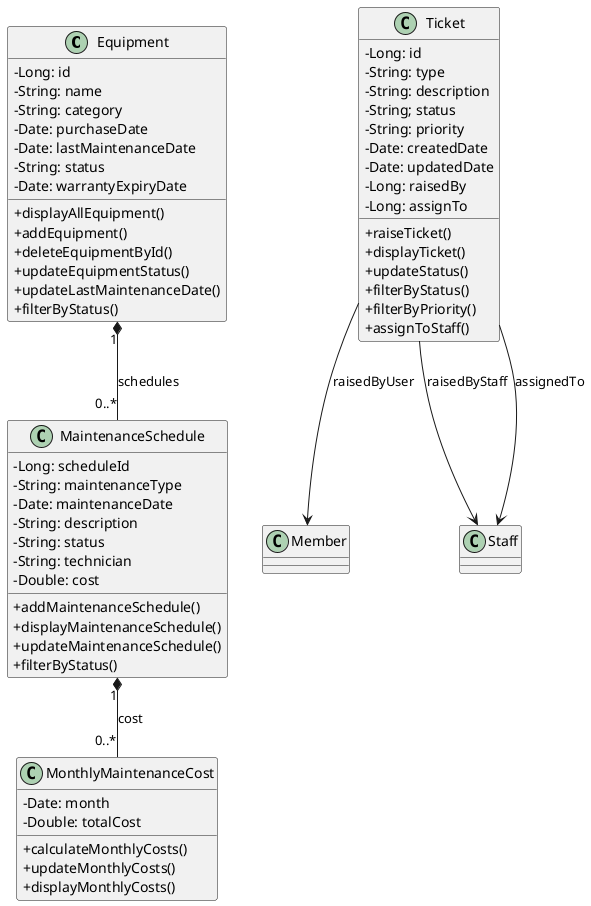 @startuml
' Hide methods for brevity unless needed
skinparam classAttributeIconSize 0

class Equipment {
    -Long: id
    -String: name
    -String: category
    -Date: purchaseDate
    -Date: lastMaintenanceDate
    -String: status
    -Date: warrantyExpiryDate

    +displayAllEquipment()
    +addEquipment()
    +deleteEquipmentById()
    +updateEquipmentStatus()
    +updateLastMaintenanceDate()
    +filterByStatus()
}

class MaintenanceSchedule {
    -Long: scheduleId
    -String: maintenanceType
    -Date: maintenanceDate
    -String: description
    -String: status
    -String: technician
    -Double: cost

    +addMaintenanceSchedule()
    +displayMaintenanceSchedule()
    +updateMaintenanceSchedule()
    +filterByStatus()
}

class Ticket {
    -Long: id
    -String: type
    -String: description
    -String; status
    -String: priority
    -Date: createdDate
    -Date: updatedDate
    -Long: raisedBy
    -Long: assignTo

    +raiseTicket()
    +displayTicket()
    +updateStatus()
    +filterByStatus()
    +filterByPriority()
    +assignToStaff()

}

class MonthlyMaintenanceCost {
    -Date: month
    -Double: totalCost

    +calculateMonthlyCosts()
    +updateMonthlyCosts()
    +displayMonthlyCosts()
}

' Relationships
Equipment "1" *-- "0..*" MaintenanceSchedule : schedules
MaintenanceSchedule "1" *-- "0..*" MonthlyMaintenanceCost :  cost



Ticket --> Member : raisedByUser
Ticket --> Staff : raisedByStaff
Ticket --> Staff : assignedTo

@enduml
